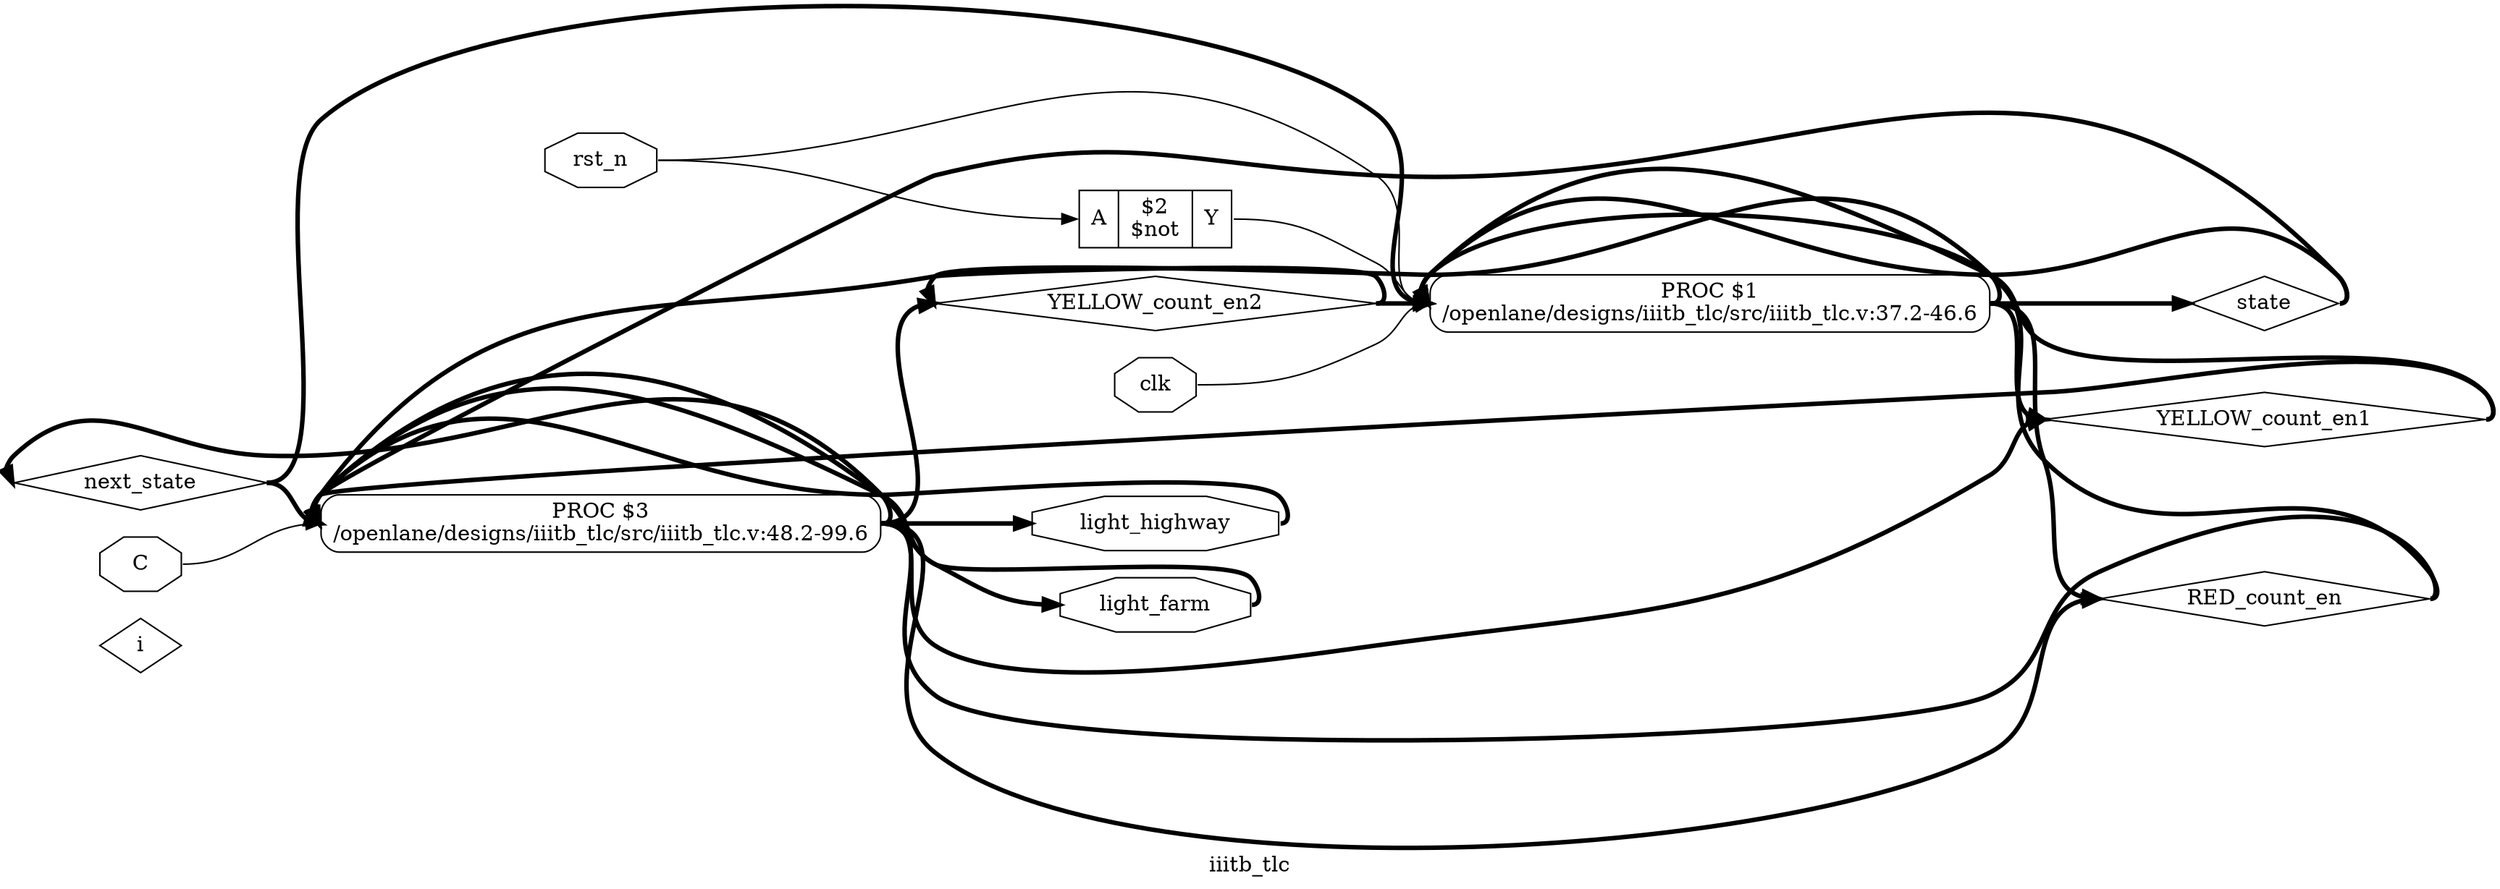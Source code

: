 digraph "iiitb_tlc" {
label="iiitb_tlc";
rankdir="LR";
remincross=true;
n12 [ shape=diamond, label="i", color="black", fontcolor="black" ];
n13 [ shape=diamond, label="next_state", color="black", fontcolor="black" ];
n14 [ shape=diamond, label="state", color="black", fontcolor="black" ];
n15 [ shape=diamond, label="YELLOW_count_en2", color="black", fontcolor="black" ];
n16 [ shape=diamond, label="YELLOW_count_en1", color="black", fontcolor="black" ];
n17 [ shape=diamond, label="RED_count_en", color="black", fontcolor="black" ];
n18 [ shape=octagon, label="light_farm", color="black", fontcolor="black" ];
n19 [ shape=octagon, label="light_highway", color="black", fontcolor="black" ];
n20 [ shape=octagon, label="rst_n", color="black", fontcolor="black" ];
n21 [ shape=octagon, label="clk", color="black", fontcolor="black" ];
n22 [ shape=octagon, label="C", color="black", fontcolor="black" ];
c25 [ shape=record, label="{{<p23> A}|$2\n$not|{<p24> Y}}" ];
p0 [shape=box, style=rounded, label="PROC $3\n/openlane/designs/iiitb_tlc/src/iiitb_tlc.v:48.2-99.6"];
p1 [shape=box, style=rounded, label="PROC $1\n/openlane/designs/iiitb_tlc/src/iiitb_tlc.v:37.2-46.6"];
p0:e -> n13:w [color="black", style="setlinewidth(3)", label=""];
n13:e -> p0:w [color="black", style="setlinewidth(3)", label=""];
n13:e -> p1:w [color="black", style="setlinewidth(3)", label=""];
p1:e -> n14:w [color="black", style="setlinewidth(3)", label=""];
n14:e -> p0:w [color="black", style="setlinewidth(3)", label=""];
n14:e -> p1:w [color="black", style="setlinewidth(3)", label=""];
p0:e -> n15:w [color="black", style="setlinewidth(3)", label=""];
p1:e -> n15:w [color="black", style="setlinewidth(3)", label=""];
n15:e -> p0:w [color="black", style="setlinewidth(3)", label=""];
n15:e -> p1:w [color="black", style="setlinewidth(3)", label=""];
p0:e -> n16:w [color="black", style="setlinewidth(3)", label=""];
p1:e -> n16:w [color="black", style="setlinewidth(3)", label=""];
n16:e -> p0:w [color="black", style="setlinewidth(3)", label=""];
n16:e -> p1:w [color="black", style="setlinewidth(3)", label=""];
p0:e -> n17:w [color="black", style="setlinewidth(3)", label=""];
p1:e -> n17:w [color="black", style="setlinewidth(3)", label=""];
n17:e -> p0:w [color="black", style="setlinewidth(3)", label=""];
n17:e -> p1:w [color="black", style="setlinewidth(3)", label=""];
p0:e -> n18:w [color="black", style="setlinewidth(3)", label=""];
n18:e -> p0:w [color="black", style="setlinewidth(3)", label=""];
p0:e -> n19:w [color="black", style="setlinewidth(3)", label=""];
n19:e -> p0:w [color="black", style="setlinewidth(3)", label=""];
n20:e -> c25:p23:w [color="black", label=""];
n20:e -> p1:w [color="black", label=""];
n21:e -> p1:w [color="black", label=""];
n22:e -> p0:w [color="black", label=""];
c25:p24:e -> p1:w [color="black", label=""];
}

